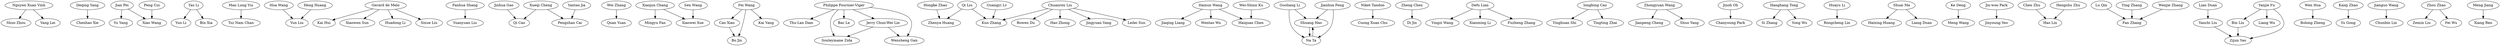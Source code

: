 strict digraph G{
"Nguyen Xuan Vinh" -> "Shuo Zhou"
"Deqing Yang" -> "Chenhao Xie"
"Jian Pei" -> "Yu Yang"
"Jian Pei" -> "Xiao Wang"
"Tao Li" -> "Yun Li"
"Nguyen Xuan Vinh" -> "Yang Lei"
"Man Lung Yiu" -> "Tsz Nam Chan"
"Hua Wang" -> "Yun Liu"
"Gerard de Melo" -> "Kai Hui"
"Fanhua Shang" -> "Yuanyuan Liu"
"Xueqi Cheng" -> "Qi Cao"
"Wei Zhang" -> "Quan Yuan"
"Xiaojun Chang" -> "Mingyu Fan"
"Fei Wang" -> "Cao Xiao"
"Philippe Fournier-Viger" -> "Thu-Lan Dam"
"Heng Huang" -> "Yun Liu"
"Qi Liu" -> "Zhenya Huang"
"Haixun Wang" -> "Jiaqing Liang"
"Wei-Shinn Ku" -> "Haiquan Chen"
"Philippe Fournier-Viger" -> "Jerry Chun-Wei Lin"
"Philippe Fournier-Viger" -> "Bac Le"
"Guoliang Li" -> "Shuang Hao"
"Guangyi Lv" -> "Kun Zhang"
"Sen Wang" -> "Xiaowei Xue"
"Niket Tandon" -> "Cuong Xuan Chu"
"Jinhua Gao" -> "Qi Cao"
"Zheng Chen" -> "Di Jin"
"Defu Lian" -> "Yingzi Wang"
"longbing Cao" -> "Yinghuan Shi"
"Fei Wang" -> "Bo Jin"
"Zhongyuan Wang" -> "Jianpeng Cheng"
"Zhongyuan Wang" -> "Shuo Yang"
"Jianhua Feng" -> "Na Ta"
"Jinoh Oh" -> "Chanyoung Park"
"Jianhua Feng" -> "Shuang Hao"
"Hanghang Tong" -> "Si Zhang"
"Huayu Li" -> "Rongcheng Lin"
"Shuai Ma" -> "Haixing Huang"
"Xiaojun Chang" -> "Xiaowei Xue"
"Ke Deng" -> "Meng Wang"
"Jin-woo Park" -> "Jinyoung Yeo"
"Chuanren Liu" -> "Bowen Du"
"Hanghang Tong" -> "Yong Wu"
"longbing Cao" -> "Tingting Zhai"
"Philippe Fournier-Viger" -> "Souleymane Zida"
"Guoliang Li" -> "Na Ta"
"Qi Liu" -> "Kun Zhang"
"Chen Zhu" -> "Hao Lin"
"Gerard de Melo" -> "Xiaowen Sun"
"Lu Qin" -> "Fan Zhang"
"Chuanren Liu" -> "Kun Zhang"
"Na Ta" -> "Shuang Hao"
"Lian Duan" -> "Yanchi Liu"
"Haixun Wang" -> "Wentao Wu"
"Haixun Wang" -> "Haiquan Chen"
"Fei Wang" -> "Kai Yang"
"Wen Hua" -> "Bolong Zheng"
"Defu Lian" -> "Xianming Li"
"Chuanren Liu" -> "Hao Zhong"
"Shuai Ma" -> "Liang Duan"
"Yantao Jia" -> "Pengshan Cai"
"Gerard de Melo" -> "Huadong Li"
"Yanjie Fu" -> "Bin Liu"
"Xueqi Cheng" -> "Pengshan Cai"
"Chuanren Liu" -> "Jingyuan Yang"
"Tao Li" -> "Bin Xia"
"Kaiqi Zhao" -> "Yu Gong"
"Jianguo Wang" -> "Chunbin Lin"
"Zhou Zhao" -> "Zemin Liu"
"Ying Zhang" -> "Fan Zhang"
"Philippe Fournier-Viger" -> "Wensheng Gan"
"Shuang Hao" -> "Na Ta"
"Peng Cui" -> "Xiao Wang"
"Gerard de Melo" -> "Sixue Liu"
"Hongke Zhao" -> "Zhenya Huang"
"Yanjie Fu" -> "Liang Wu"
"Zhou Zhao" -> "Fei Wu"
"Yanjie Fu" -> "Zijun Yao"
"Wenjie Zhang" -> "Fan Zhang"
"Defu Lian" -> "Fuzheng Zhang"
"Hengshu Zhu" -> "Hao Lin"
"Chuanren Liu" -> "Leilei Sun"
"Yanchi Liu" -> "Zijun Yao"
"Jerry Chun-Wei Lin" -> "Souleymane Zida"
"Meng Jiang" -> "Xiang Ren"
"Jerry Chun-Wei Lin" -> "Wensheng Gan"
"Cao Xiao" -> "Bo Jin"
"Bin Liu" -> "Zijun Yao"
}